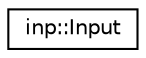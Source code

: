 digraph "Graphical Class Hierarchy"
{
  edge [fontname="Helvetica",fontsize="10",labelfontname="Helvetica",labelfontsize="10"];
  node [fontname="Helvetica",fontsize="10",shape=record];
  rankdir="LR";
  Node0 [label="inp::Input",height=0.2,width=0.4,color="black", fillcolor="white", style="filled",URL="$classinp_1_1Input.html",tooltip="A class to read input file. "];
}
